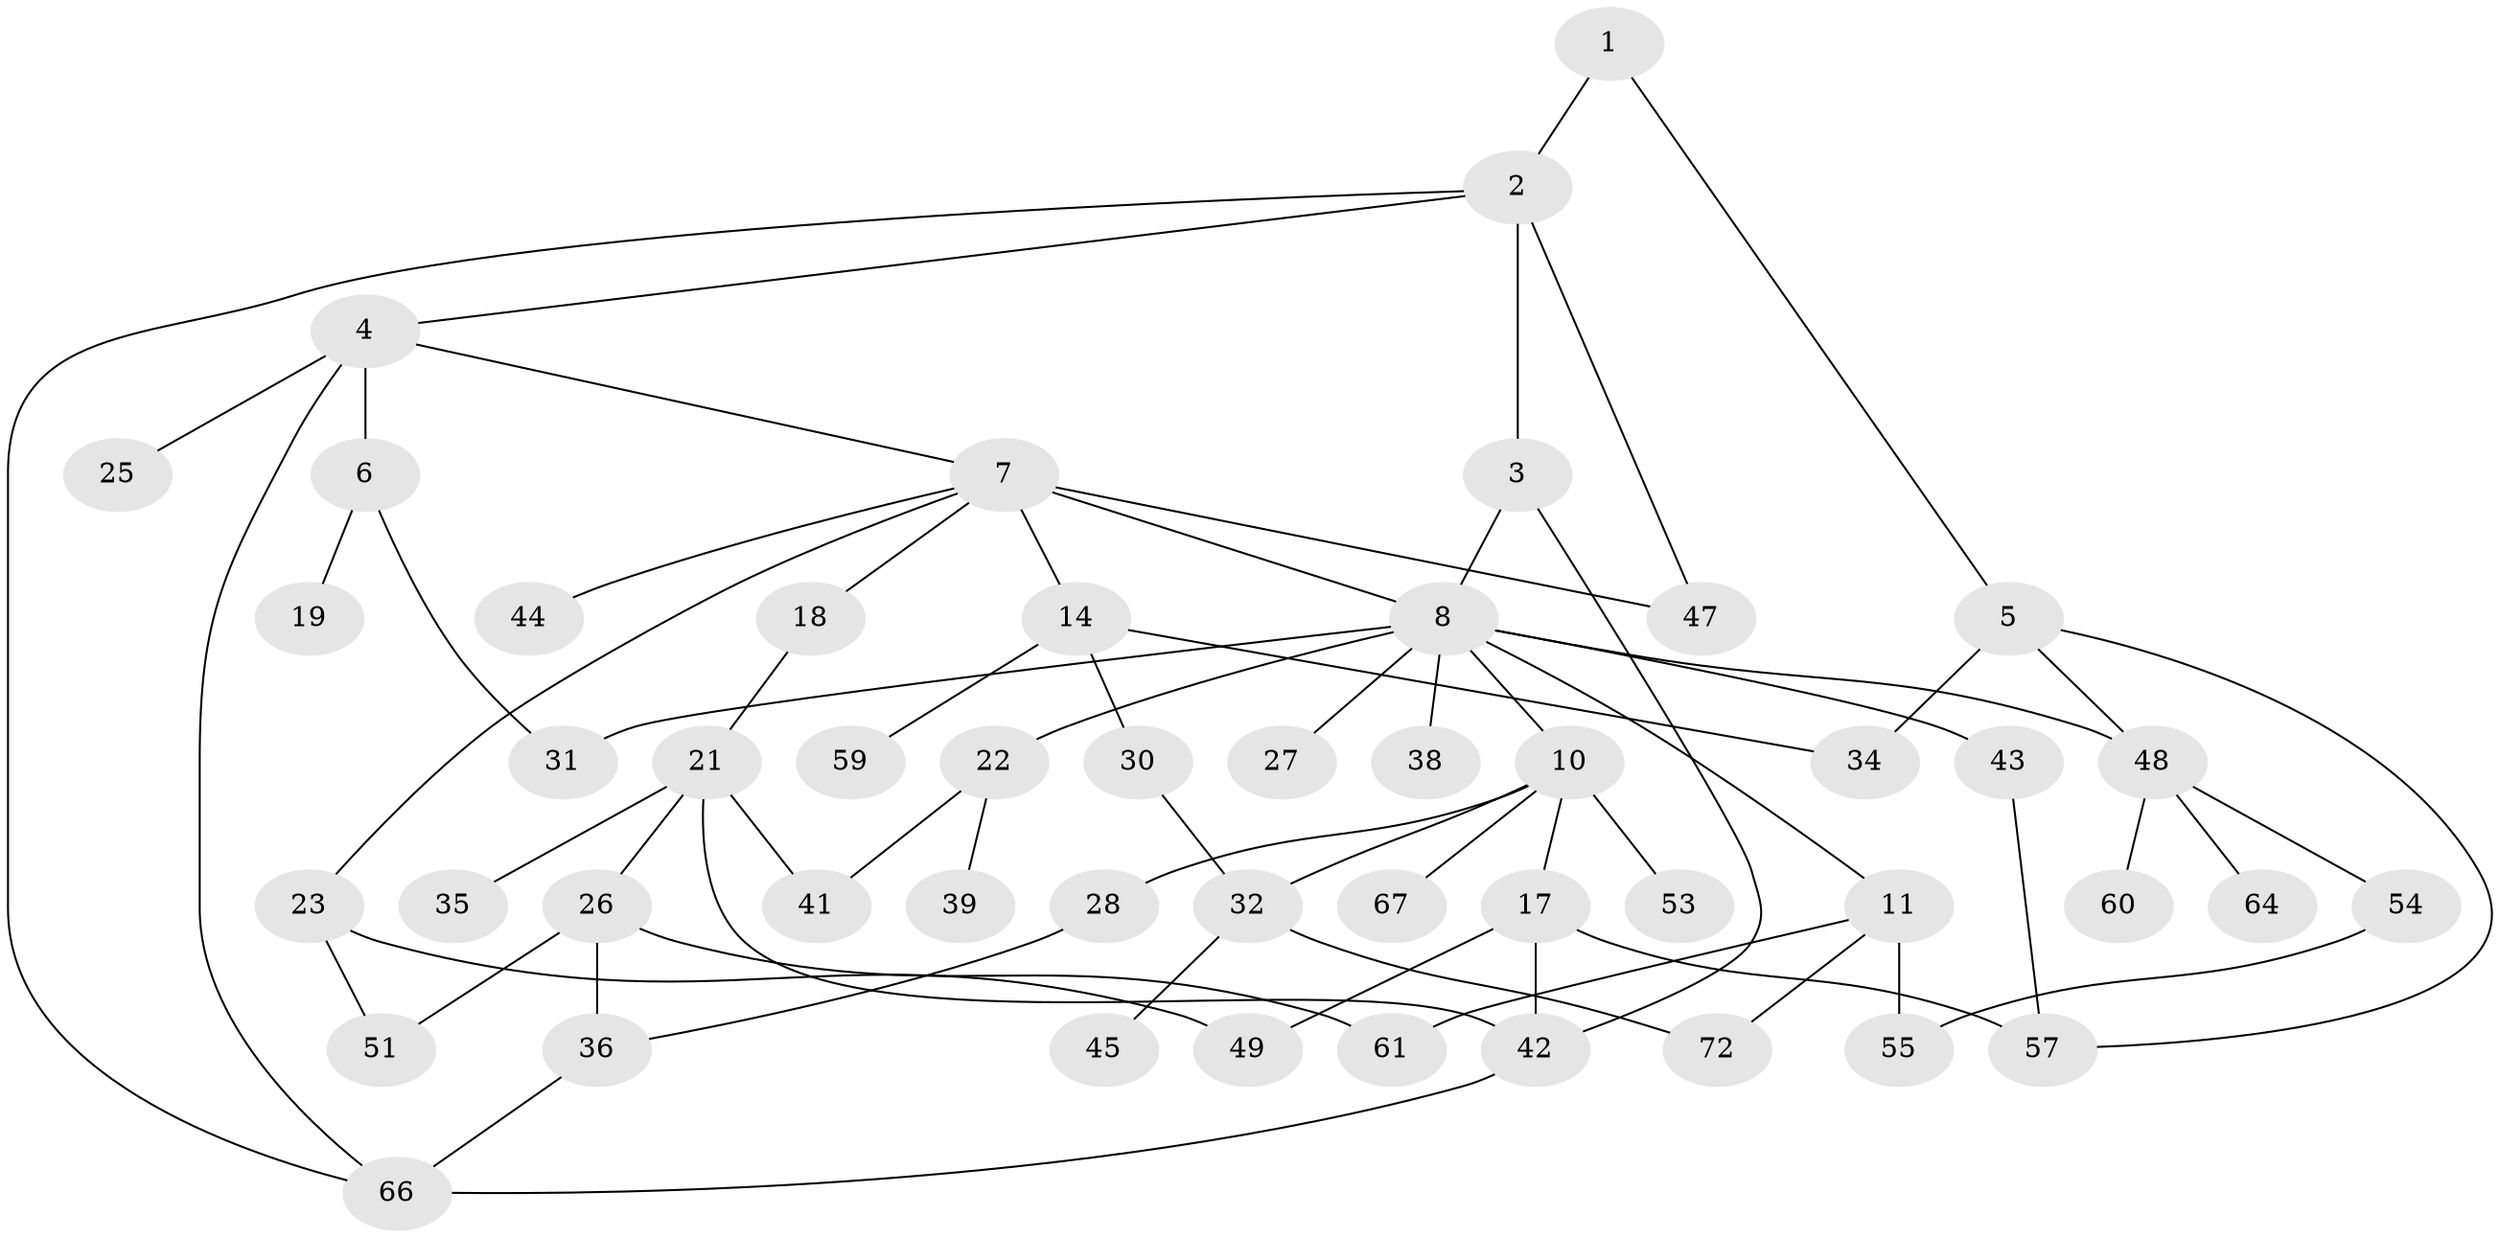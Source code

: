// Generated by graph-tools (version 1.1) at 2025/23/03/03/25 07:23:31]
// undirected, 49 vertices, 68 edges
graph export_dot {
graph [start="1"]
  node [color=gray90,style=filled];
  1;
  2 [super="+56"];
  3 [super="+15"];
  4 [super="+62"];
  5 [super="+71"];
  6 [super="+13"];
  7 [super="+12"];
  8 [super="+9"];
  10 [super="+46"];
  11 [super="+20"];
  14 [super="+16"];
  17;
  18 [super="+29"];
  19;
  21 [super="+24"];
  22 [super="+33"];
  23 [super="+63"];
  25;
  26 [super="+40"];
  27;
  28 [super="+50"];
  30;
  31;
  32 [super="+37"];
  34;
  35;
  36 [super="+52"];
  38 [super="+73"];
  39;
  41;
  42;
  43;
  44;
  45;
  47 [super="+69"];
  48 [super="+58"];
  49 [super="+70"];
  51;
  53;
  54;
  55 [super="+68"];
  57 [super="+65"];
  59;
  60;
  61;
  64;
  66 [super="+74"];
  67;
  72;
  1 -- 2;
  1 -- 5;
  2 -- 3;
  2 -- 4;
  2 -- 66;
  2 -- 47;
  3 -- 42;
  3 -- 8;
  4 -- 6;
  4 -- 7;
  4 -- 25;
  4 -- 66;
  5 -- 57;
  5 -- 34;
  5 -- 48;
  6 -- 19;
  6 -- 31;
  7 -- 8;
  7 -- 14;
  7 -- 18;
  7 -- 23;
  7 -- 47 [weight=2];
  7 -- 44;
  8 -- 10;
  8 -- 11;
  8 -- 22;
  8 -- 27;
  8 -- 38;
  8 -- 43;
  8 -- 48;
  8 -- 31;
  10 -- 17;
  10 -- 28;
  10 -- 32;
  10 -- 53;
  10 -- 67;
  11 -- 55;
  11 -- 72;
  11 -- 61;
  14 -- 30;
  14 -- 34;
  14 -- 59;
  17 -- 49;
  17 -- 42;
  17 -- 57;
  18 -- 21;
  21 -- 26;
  21 -- 41;
  21 -- 42;
  21 -- 35;
  22 -- 39;
  22 -- 41;
  23 -- 51;
  23 -- 49;
  26 -- 51;
  26 -- 36;
  26 -- 61;
  28 -- 36;
  30 -- 32;
  32 -- 45;
  32 -- 72;
  36 -- 66;
  42 -- 66;
  43 -- 57;
  48 -- 54;
  48 -- 64;
  48 -- 60;
  54 -- 55;
}
